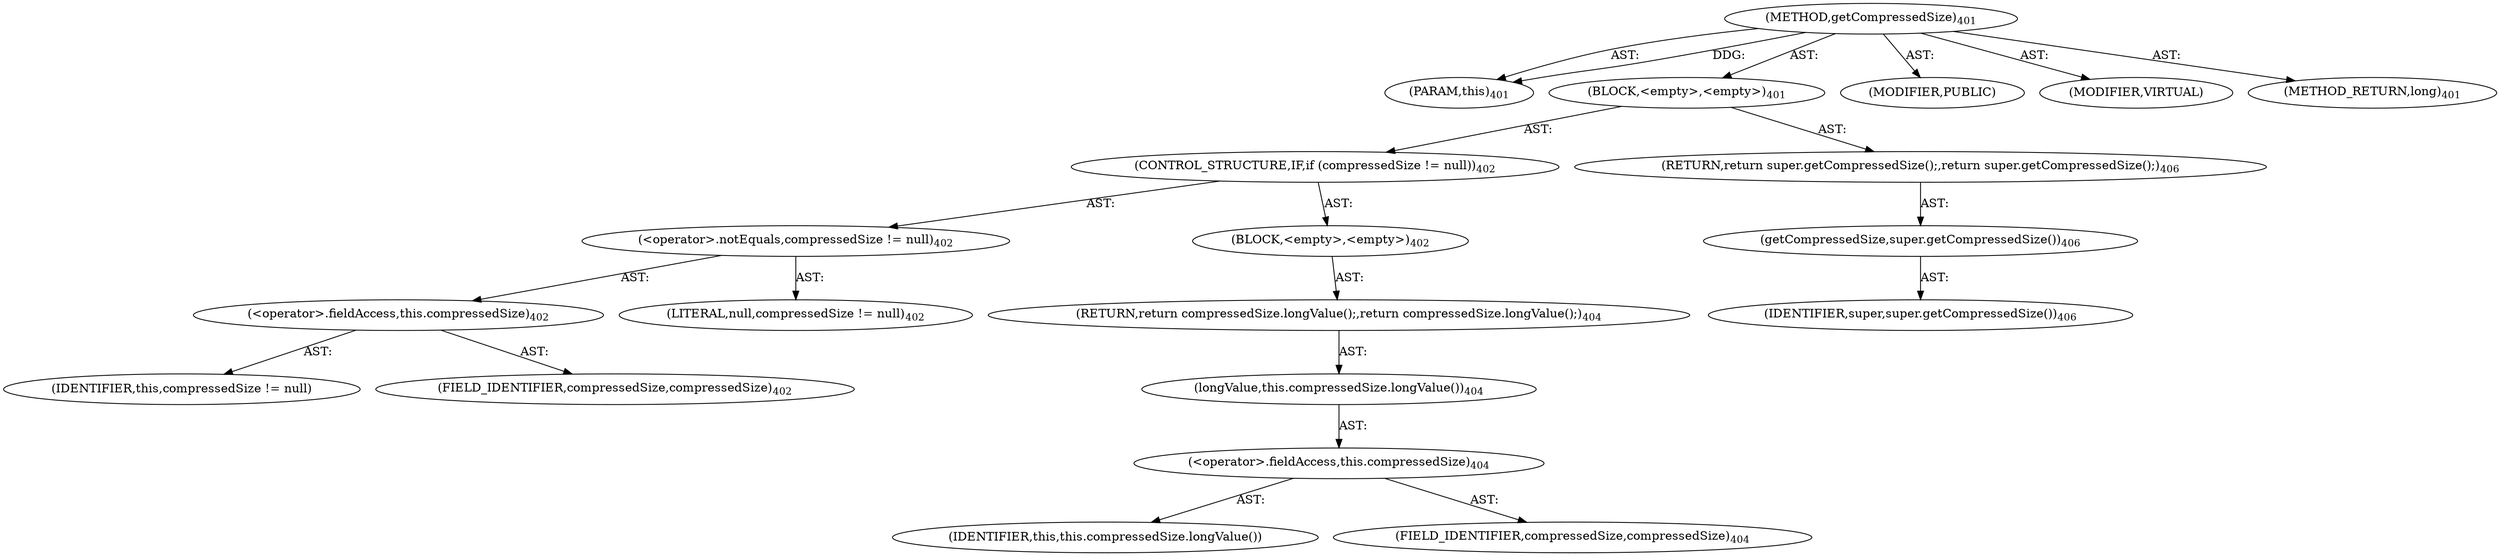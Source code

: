 digraph "getCompressedSize" {  
"111669149718" [label = <(METHOD,getCompressedSize)<SUB>401</SUB>> ]
"115964117028" [label = <(PARAM,this)<SUB>401</SUB>> ]
"25769803821" [label = <(BLOCK,&lt;empty&gt;,&lt;empty&gt;)<SUB>401</SUB>> ]
"47244640277" [label = <(CONTROL_STRUCTURE,IF,if (compressedSize != null))<SUB>402</SUB>> ]
"30064771298" [label = <(&lt;operator&gt;.notEquals,compressedSize != null)<SUB>402</SUB>> ]
"30064771299" [label = <(&lt;operator&gt;.fieldAccess,this.compressedSize)<SUB>402</SUB>> ]
"68719476920" [label = <(IDENTIFIER,this,compressedSize != null)> ]
"55834574895" [label = <(FIELD_IDENTIFIER,compressedSize,compressedSize)<SUB>402</SUB>> ]
"90194313255" [label = <(LITERAL,null,compressedSize != null)<SUB>402</SUB>> ]
"25769803822" [label = <(BLOCK,&lt;empty&gt;,&lt;empty&gt;)<SUB>402</SUB>> ]
"146028888073" [label = <(RETURN,return compressedSize.longValue();,return compressedSize.longValue();)<SUB>404</SUB>> ]
"30064771300" [label = <(longValue,this.compressedSize.longValue())<SUB>404</SUB>> ]
"30064771301" [label = <(&lt;operator&gt;.fieldAccess,this.compressedSize)<SUB>404</SUB>> ]
"68719476921" [label = <(IDENTIFIER,this,this.compressedSize.longValue())> ]
"55834574896" [label = <(FIELD_IDENTIFIER,compressedSize,compressedSize)<SUB>404</SUB>> ]
"146028888074" [label = <(RETURN,return super.getCompressedSize();,return super.getCompressedSize();)<SUB>406</SUB>> ]
"30064771302" [label = <(getCompressedSize,super.getCompressedSize())<SUB>406</SUB>> ]
"68719476922" [label = <(IDENTIFIER,super,super.getCompressedSize())<SUB>406</SUB>> ]
"133143986230" [label = <(MODIFIER,PUBLIC)> ]
"133143986231" [label = <(MODIFIER,VIRTUAL)> ]
"128849018902" [label = <(METHOD_RETURN,long)<SUB>401</SUB>> ]
  "111669149718" -> "115964117028"  [ label = "AST: "] 
  "111669149718" -> "25769803821"  [ label = "AST: "] 
  "111669149718" -> "133143986230"  [ label = "AST: "] 
  "111669149718" -> "133143986231"  [ label = "AST: "] 
  "111669149718" -> "128849018902"  [ label = "AST: "] 
  "25769803821" -> "47244640277"  [ label = "AST: "] 
  "25769803821" -> "146028888074"  [ label = "AST: "] 
  "47244640277" -> "30064771298"  [ label = "AST: "] 
  "47244640277" -> "25769803822"  [ label = "AST: "] 
  "30064771298" -> "30064771299"  [ label = "AST: "] 
  "30064771298" -> "90194313255"  [ label = "AST: "] 
  "30064771299" -> "68719476920"  [ label = "AST: "] 
  "30064771299" -> "55834574895"  [ label = "AST: "] 
  "25769803822" -> "146028888073"  [ label = "AST: "] 
  "146028888073" -> "30064771300"  [ label = "AST: "] 
  "30064771300" -> "30064771301"  [ label = "AST: "] 
  "30064771301" -> "68719476921"  [ label = "AST: "] 
  "30064771301" -> "55834574896"  [ label = "AST: "] 
  "146028888074" -> "30064771302"  [ label = "AST: "] 
  "30064771302" -> "68719476922"  [ label = "AST: "] 
  "111669149718" -> "115964117028"  [ label = "DDG: "] 
}
